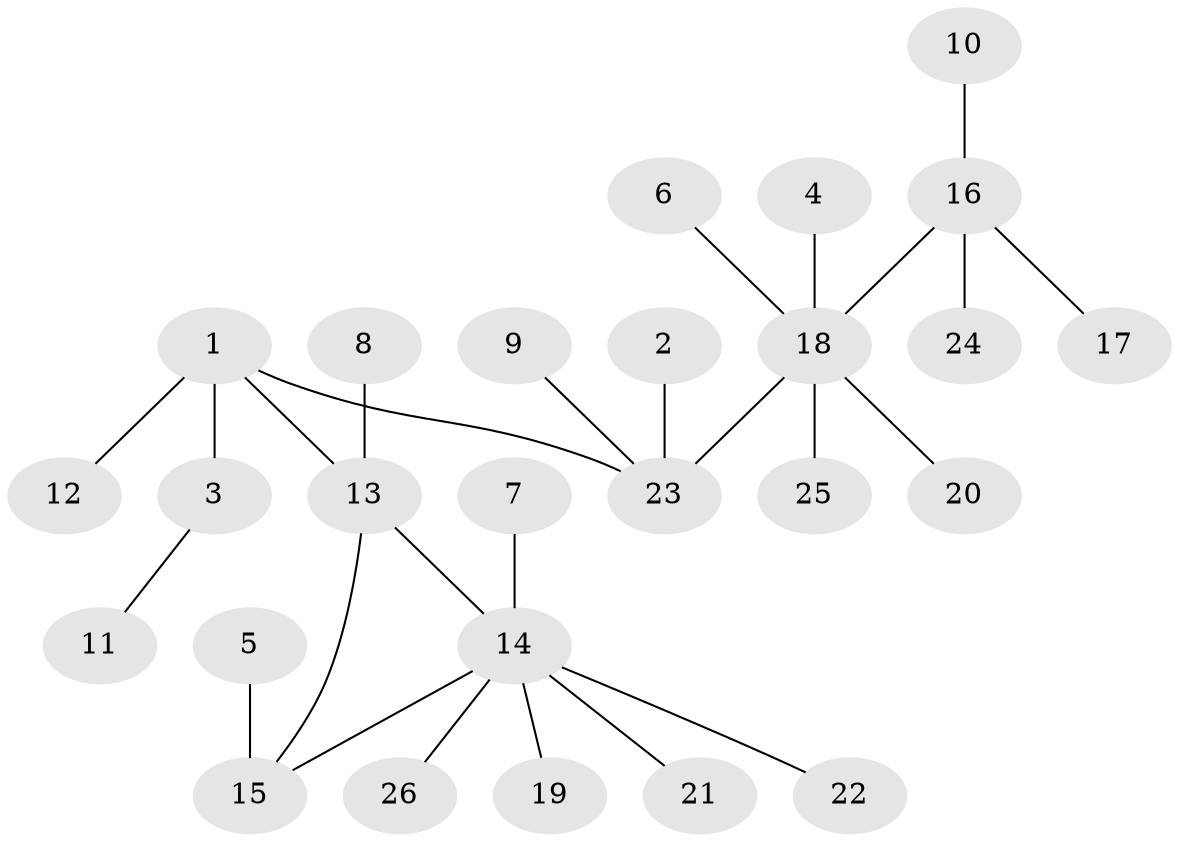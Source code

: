 // original degree distribution, {3: 0.058823529411764705, 4: 0.09803921568627451, 1: 0.5294117647058824, 6: 0.0392156862745098, 5: 0.0392156862745098, 2: 0.23529411764705882}
// Generated by graph-tools (version 1.1) at 2025/25/03/09/25 03:25:28]
// undirected, 26 vertices, 26 edges
graph export_dot {
graph [start="1"]
  node [color=gray90,style=filled];
  1;
  2;
  3;
  4;
  5;
  6;
  7;
  8;
  9;
  10;
  11;
  12;
  13;
  14;
  15;
  16;
  17;
  18;
  19;
  20;
  21;
  22;
  23;
  24;
  25;
  26;
  1 -- 3 [weight=1.0];
  1 -- 12 [weight=1.0];
  1 -- 13 [weight=1.0];
  1 -- 23 [weight=1.0];
  2 -- 23 [weight=1.0];
  3 -- 11 [weight=1.0];
  4 -- 18 [weight=1.0];
  5 -- 15 [weight=1.0];
  6 -- 18 [weight=1.0];
  7 -- 14 [weight=1.0];
  8 -- 13 [weight=1.0];
  9 -- 23 [weight=1.0];
  10 -- 16 [weight=1.0];
  13 -- 14 [weight=1.0];
  13 -- 15 [weight=1.0];
  14 -- 15 [weight=1.0];
  14 -- 19 [weight=1.0];
  14 -- 21 [weight=1.0];
  14 -- 22 [weight=1.0];
  14 -- 26 [weight=1.0];
  16 -- 17 [weight=1.0];
  16 -- 18 [weight=1.0];
  16 -- 24 [weight=1.0];
  18 -- 20 [weight=1.0];
  18 -- 23 [weight=1.0];
  18 -- 25 [weight=1.0];
}
